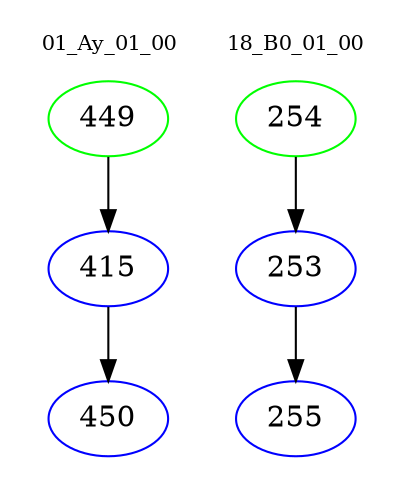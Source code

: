 digraph{
subgraph cluster_0 {
color = white
label = "01_Ay_01_00";
fontsize=10;
T0_449 [label="449", color="green"]
T0_449 -> T0_415 [color="black"]
T0_415 [label="415", color="blue"]
T0_415 -> T0_450 [color="black"]
T0_450 [label="450", color="blue"]
}
subgraph cluster_1 {
color = white
label = "18_B0_01_00";
fontsize=10;
T1_254 [label="254", color="green"]
T1_254 -> T1_253 [color="black"]
T1_253 [label="253", color="blue"]
T1_253 -> T1_255 [color="black"]
T1_255 [label="255", color="blue"]
}
}
